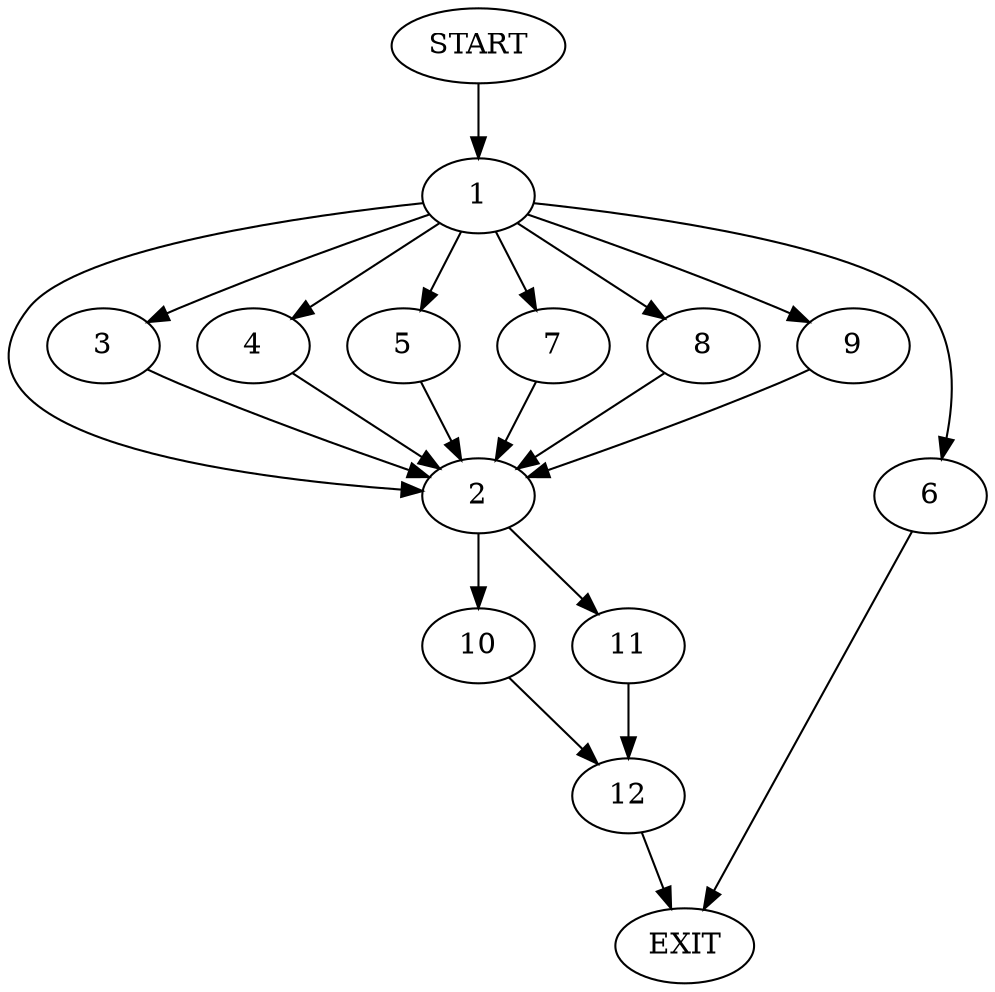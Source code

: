 digraph {
0 [label="START"]
13 [label="EXIT"]
0 -> 1
1 -> 2
1 -> 3
1 -> 4
1 -> 5
1 -> 6
1 -> 7
1 -> 8
1 -> 9
7 -> 2
8 -> 2
4 -> 2
9 -> 2
5 -> 2
6 -> 13
2 -> 10
2 -> 11
3 -> 2
11 -> 12
10 -> 12
12 -> 13
}
